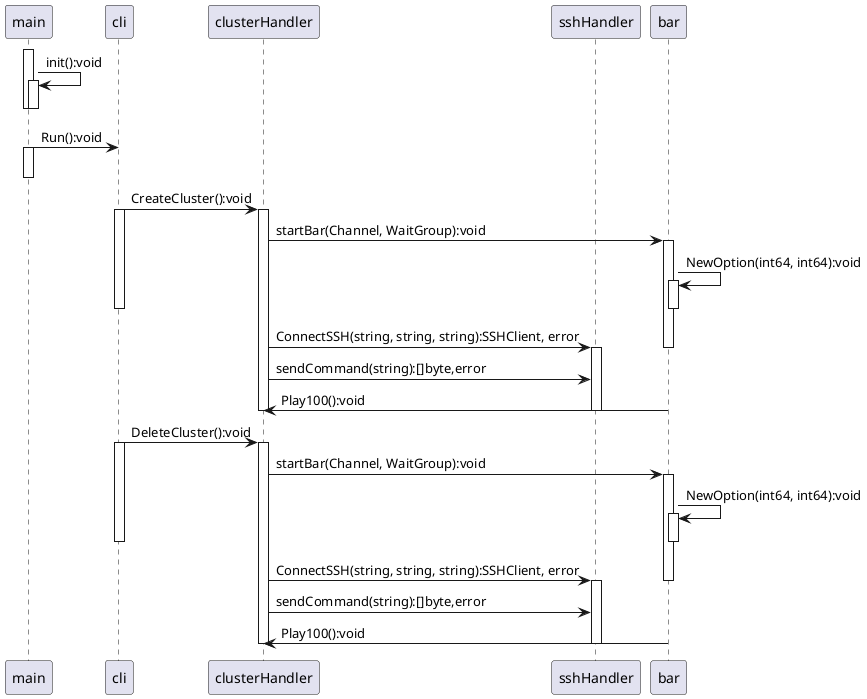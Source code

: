 @startuml

activate main
main -> main : init():void
activate main
deactivate main
deactivate main

main -> cli : Run():void
activate main
deactivate main

cli -> clusterHandler : CreateCluster():void
activate cli
participant sshHandler
activate clusterHandler
clusterHandler -> bar : startBar(Channel, WaitGroup):void
activate bar
bar->bar : NewOption(int64, int64):void
deactivate cli
activate bar
deactivate bar
clusterHandler -> sshHandler : ConnectSSH(string, string, string):SSHClient, error
deactivate bar
activate sshHandler
clusterHandler -> sshHandler : sendCommand(string):[]byte,error
bar -> clusterHandler : Play100():void
deactivate bar
deactivate sshHandler
deactivate clusterHandler

cli -> clusterHandler : DeleteCluster():void
activate cli
activate clusterHandler
clusterHandler -> bar : startBar(Channel, WaitGroup):void
activate bar
bar->bar : NewOption(int64, int64):void
deactivate cli
activate bar
deactivate bar
clusterHandler -> sshHandler : ConnectSSH(string, string, string):SSHClient, error
deactivate bar
activate sshHandler
clusterHandler -> sshHandler : sendCommand(string):[]byte,error
bar -> clusterHandler : Play100():void
deactivate bar
deactivate sshHandler
deactivate clusterHandler

@enduml